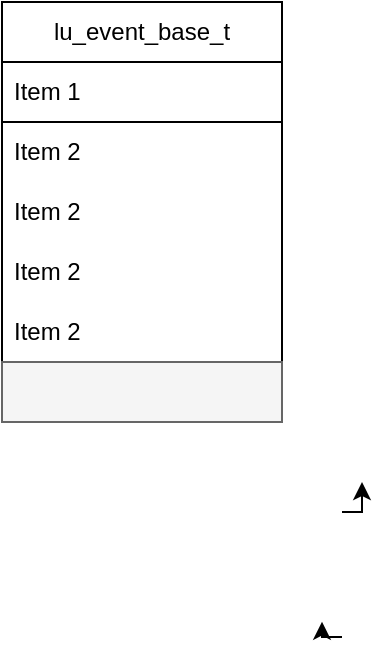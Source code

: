 <mxfile>
    <diagram id="C5RBs43oDa-KdzZeNtuy" name="Page-1">
        <mxGraphModel dx="1132" dy="589" grid="1" gridSize="10" guides="1" tooltips="1" connect="1" arrows="1" fold="1" page="1" pageScale="1" pageWidth="827" pageHeight="1169" math="0" shadow="0">
            <root>
                <mxCell id="WIyWlLk6GJQsqaUBKTNV-0"/>
                <mxCell id="WIyWlLk6GJQsqaUBKTNV-1" parent="WIyWlLk6GJQsqaUBKTNV-0"/>
                <mxCell id="8zQmAsxSiLVfmqvhzqYv-2" style="edgeStyle=orthogonalEdgeStyle;rounded=0;orthogonalLoop=1;jettySize=auto;html=1;" parent="WIyWlLk6GJQsqaUBKTNV-1" edge="1">
                    <mxGeometry relative="1" as="geometry">
                        <mxPoint x="510" y="410" as="targetPoint"/>
                        <mxPoint x="500" y="425.0" as="sourcePoint"/>
                    </mxGeometry>
                </mxCell>
                <mxCell id="8zQmAsxSiLVfmqvhzqYv-3" style="edgeStyle=orthogonalEdgeStyle;rounded=0;orthogonalLoop=1;jettySize=auto;html=1;exitX=1;exitY=0.75;exitDx=0;exitDy=0;" parent="WIyWlLk6GJQsqaUBKTNV-1" edge="1">
                    <mxGeometry relative="1" as="geometry">
                        <mxPoint x="490" y="479.833" as="targetPoint"/>
                        <mxPoint x="500" y="487.5" as="sourcePoint"/>
                    </mxGeometry>
                </mxCell>
                <mxCell id="8zQmAsxSiLVfmqvhzqYv-4" value="lu_event_base_t" style="swimlane;fontStyle=0;childLayout=stackLayout;horizontal=1;startSize=30;horizontalStack=0;resizeParent=1;resizeParentMax=0;resizeLast=0;collapsible=1;marginBottom=0;whiteSpace=wrap;html=1;" parent="WIyWlLk6GJQsqaUBKTNV-1" vertex="1">
                    <mxGeometry x="330" y="170" width="140" height="210" as="geometry"/>
                </mxCell>
                <mxCell id="8zQmAsxSiLVfmqvhzqYv-5" value="Item 1" style="text;strokeColor=default;fillColor=none;align=left;verticalAlign=middle;spacingLeft=4;spacingRight=4;overflow=hidden;points=[[0,0.5],[1,0.5]];portConstraint=eastwest;rotatable=0;whiteSpace=wrap;html=1;" parent="8zQmAsxSiLVfmqvhzqYv-4" vertex="1">
                    <mxGeometry y="30" width="140" height="30" as="geometry"/>
                </mxCell>
                <mxCell id="8zQmAsxSiLVfmqvhzqYv-6" value="Item 2" style="text;strokeColor=none;fillColor=none;align=left;verticalAlign=middle;spacingLeft=4;spacingRight=4;overflow=hidden;points=[[0,0.5],[1,0.5]];portConstraint=eastwest;rotatable=0;whiteSpace=wrap;html=1;" parent="8zQmAsxSiLVfmqvhzqYv-4" vertex="1">
                    <mxGeometry y="60" width="140" height="30" as="geometry"/>
                </mxCell>
                <mxCell id="8zQmAsxSiLVfmqvhzqYv-9" value="Item 2" style="text;strokeColor=none;fillColor=none;align=left;verticalAlign=middle;spacingLeft=4;spacingRight=4;overflow=hidden;points=[[0,0.5],[1,0.5]];portConstraint=eastwest;rotatable=0;whiteSpace=wrap;html=1;" parent="8zQmAsxSiLVfmqvhzqYv-4" vertex="1">
                    <mxGeometry y="90" width="140" height="30" as="geometry"/>
                </mxCell>
                <mxCell id="8zQmAsxSiLVfmqvhzqYv-10" value="Item 2" style="text;strokeColor=none;fillColor=none;align=left;verticalAlign=middle;spacingLeft=4;spacingRight=4;overflow=hidden;points=[[0,0.5],[1,0.5]];portConstraint=eastwest;rotatable=0;whiteSpace=wrap;html=1;" parent="8zQmAsxSiLVfmqvhzqYv-4" vertex="1">
                    <mxGeometry y="120" width="140" height="30" as="geometry"/>
                </mxCell>
                <mxCell id="8zQmAsxSiLVfmqvhzqYv-8" value="Item 2" style="text;strokeColor=none;fillColor=none;align=left;verticalAlign=middle;spacingLeft=4;spacingRight=4;overflow=hidden;points=[[0,0.5],[1,0.5]];portConstraint=eastwest;rotatable=0;whiteSpace=wrap;html=1;" parent="8zQmAsxSiLVfmqvhzqYv-4" vertex="1">
                    <mxGeometry y="150" width="140" height="30" as="geometry"/>
                </mxCell>
                <mxCell id="8zQmAsxSiLVfmqvhzqYv-7" value="" style="text;strokeColor=#666666;fillColor=#f5f5f5;align=left;verticalAlign=middle;spacingLeft=4;spacingRight=4;overflow=hidden;points=[[0,0.5],[1,0.5]];portConstraint=eastwest;rotatable=0;whiteSpace=wrap;html=1;fontColor=#333333;" parent="8zQmAsxSiLVfmqvhzqYv-4" vertex="1">
                    <mxGeometry y="180" width="140" height="30" as="geometry"/>
                </mxCell>
            </root>
        </mxGraphModel>
    </diagram>
</mxfile>